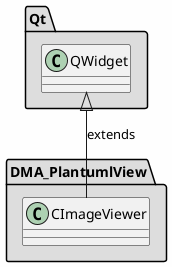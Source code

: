 
@startuml

skinparam backgroundColor #FEFEFE
skinparam wrapWidth 600
package "DMA_PlantumlView" #DDDDDD
{

class "CImageViewer"
{
}

}

package "Qt" #DDDDDD
{

class "QWidget"
{
}

}

'====================Inheritance section====================
QWidget <|-- CImageViewer : extends

@enduml